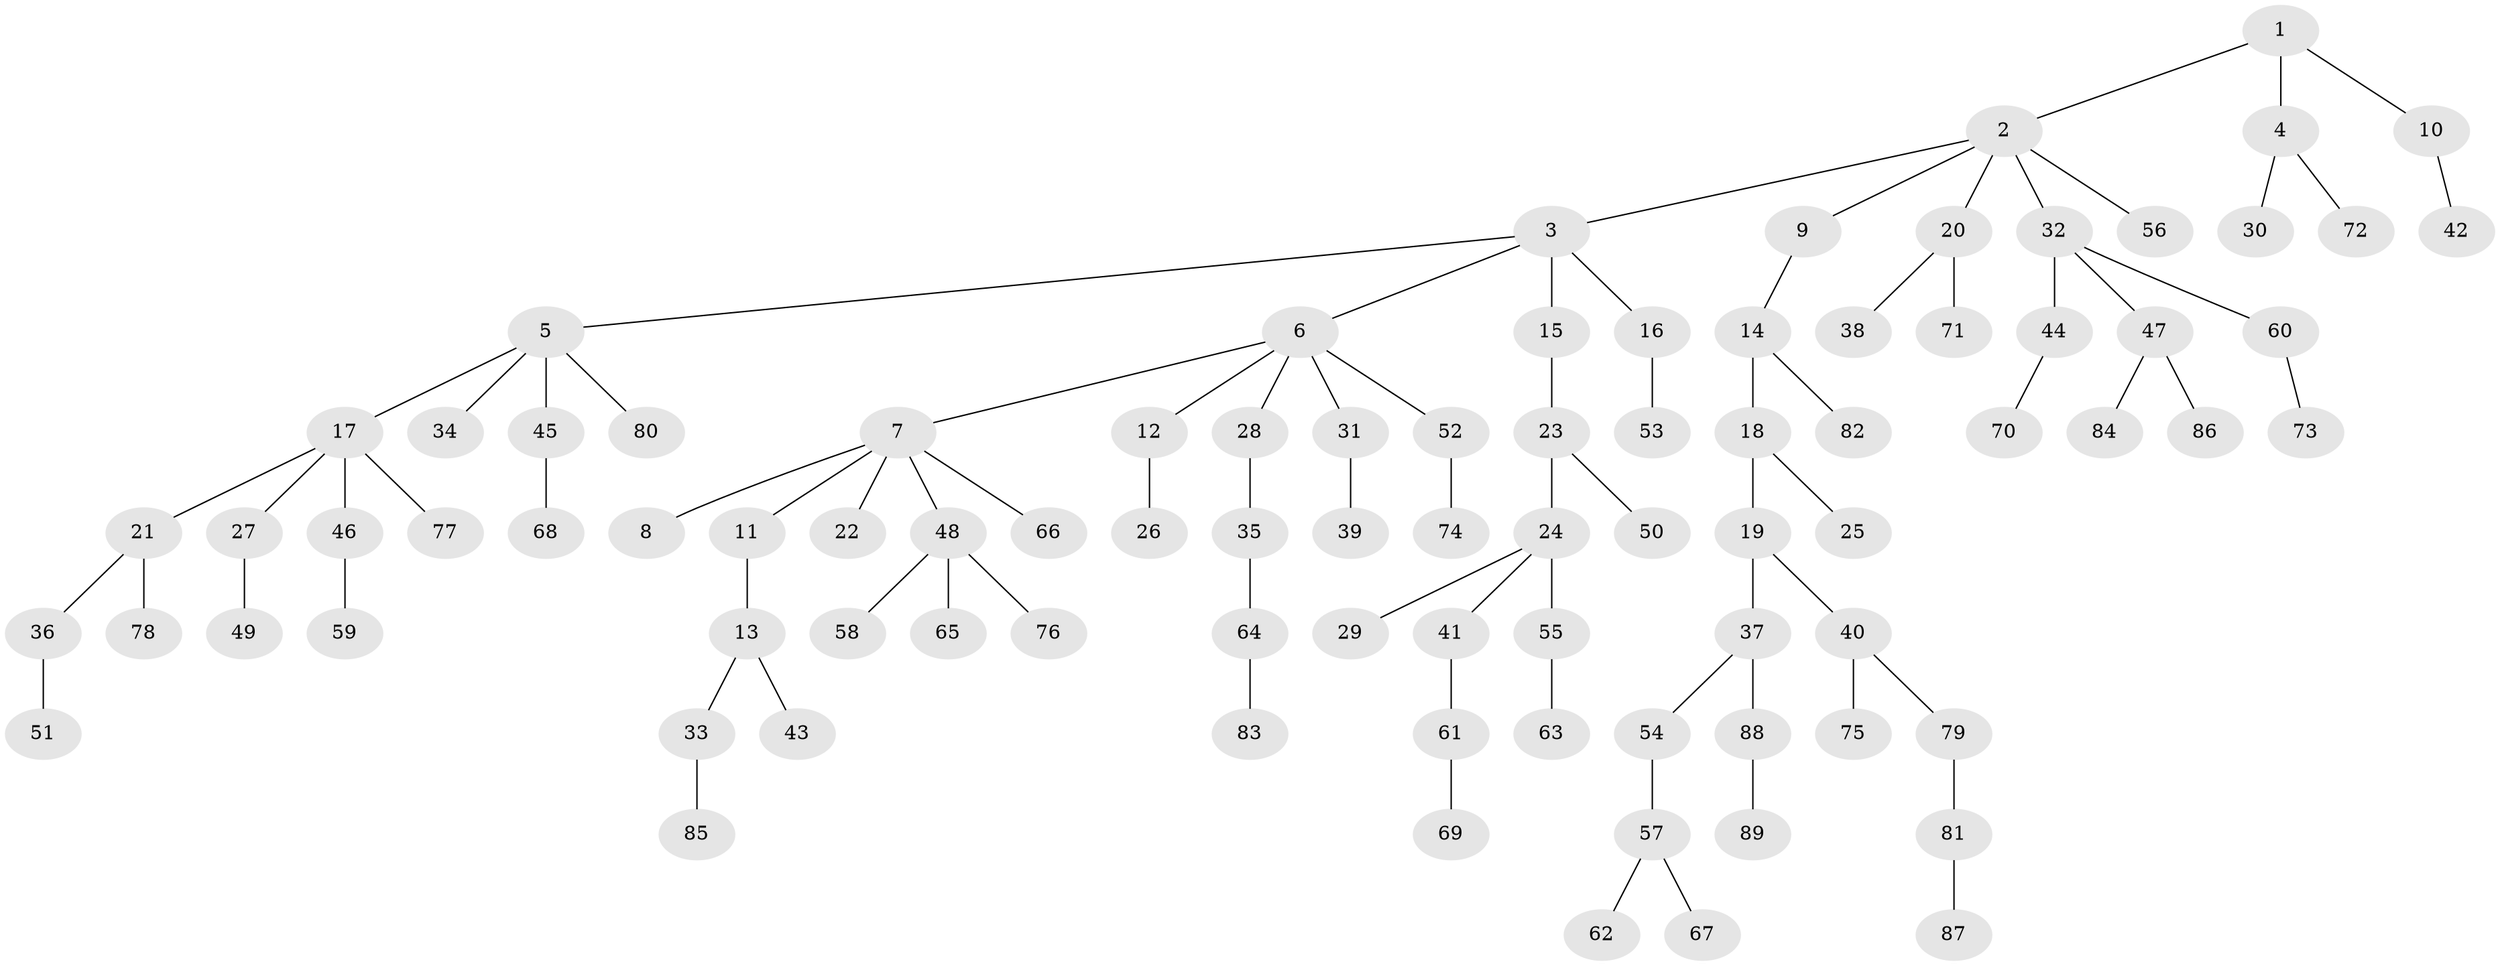 // Generated by graph-tools (version 1.1) at 2025/02/03/09/25 03:02:30]
// undirected, 89 vertices, 88 edges
graph export_dot {
graph [start="1"]
  node [color=gray90,style=filled];
  1;
  2;
  3;
  4;
  5;
  6;
  7;
  8;
  9;
  10;
  11;
  12;
  13;
  14;
  15;
  16;
  17;
  18;
  19;
  20;
  21;
  22;
  23;
  24;
  25;
  26;
  27;
  28;
  29;
  30;
  31;
  32;
  33;
  34;
  35;
  36;
  37;
  38;
  39;
  40;
  41;
  42;
  43;
  44;
  45;
  46;
  47;
  48;
  49;
  50;
  51;
  52;
  53;
  54;
  55;
  56;
  57;
  58;
  59;
  60;
  61;
  62;
  63;
  64;
  65;
  66;
  67;
  68;
  69;
  70;
  71;
  72;
  73;
  74;
  75;
  76;
  77;
  78;
  79;
  80;
  81;
  82;
  83;
  84;
  85;
  86;
  87;
  88;
  89;
  1 -- 2;
  1 -- 4;
  1 -- 10;
  2 -- 3;
  2 -- 9;
  2 -- 20;
  2 -- 32;
  2 -- 56;
  3 -- 5;
  3 -- 6;
  3 -- 15;
  3 -- 16;
  4 -- 30;
  4 -- 72;
  5 -- 17;
  5 -- 34;
  5 -- 45;
  5 -- 80;
  6 -- 7;
  6 -- 12;
  6 -- 28;
  6 -- 31;
  6 -- 52;
  7 -- 8;
  7 -- 11;
  7 -- 22;
  7 -- 48;
  7 -- 66;
  9 -- 14;
  10 -- 42;
  11 -- 13;
  12 -- 26;
  13 -- 33;
  13 -- 43;
  14 -- 18;
  14 -- 82;
  15 -- 23;
  16 -- 53;
  17 -- 21;
  17 -- 27;
  17 -- 46;
  17 -- 77;
  18 -- 19;
  18 -- 25;
  19 -- 37;
  19 -- 40;
  20 -- 38;
  20 -- 71;
  21 -- 36;
  21 -- 78;
  23 -- 24;
  23 -- 50;
  24 -- 29;
  24 -- 41;
  24 -- 55;
  27 -- 49;
  28 -- 35;
  31 -- 39;
  32 -- 44;
  32 -- 47;
  32 -- 60;
  33 -- 85;
  35 -- 64;
  36 -- 51;
  37 -- 54;
  37 -- 88;
  40 -- 75;
  40 -- 79;
  41 -- 61;
  44 -- 70;
  45 -- 68;
  46 -- 59;
  47 -- 84;
  47 -- 86;
  48 -- 58;
  48 -- 65;
  48 -- 76;
  52 -- 74;
  54 -- 57;
  55 -- 63;
  57 -- 62;
  57 -- 67;
  60 -- 73;
  61 -- 69;
  64 -- 83;
  79 -- 81;
  81 -- 87;
  88 -- 89;
}
